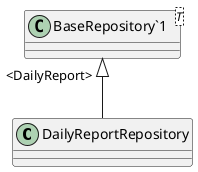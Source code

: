 @startuml
class DailyReportRepository {
}
class "BaseRepository`1"<T> {
}
"BaseRepository`1" "<DailyReport>" <|-- DailyReportRepository
@enduml
